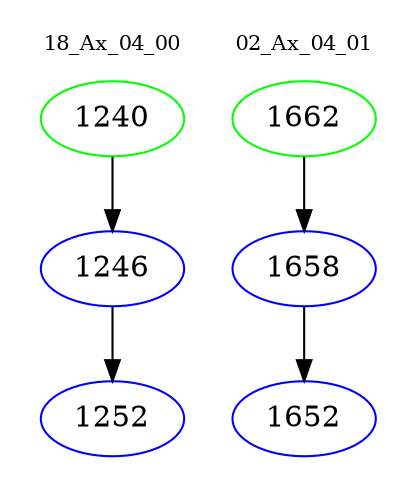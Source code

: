 digraph{
subgraph cluster_0 {
color = white
label = "18_Ax_04_00";
fontsize=10;
T0_1240 [label="1240", color="green"]
T0_1240 -> T0_1246 [color="black"]
T0_1246 [label="1246", color="blue"]
T0_1246 -> T0_1252 [color="black"]
T0_1252 [label="1252", color="blue"]
}
subgraph cluster_1 {
color = white
label = "02_Ax_04_01";
fontsize=10;
T1_1662 [label="1662", color="green"]
T1_1662 -> T1_1658 [color="black"]
T1_1658 [label="1658", color="blue"]
T1_1658 -> T1_1652 [color="black"]
T1_1652 [label="1652", color="blue"]
}
}
